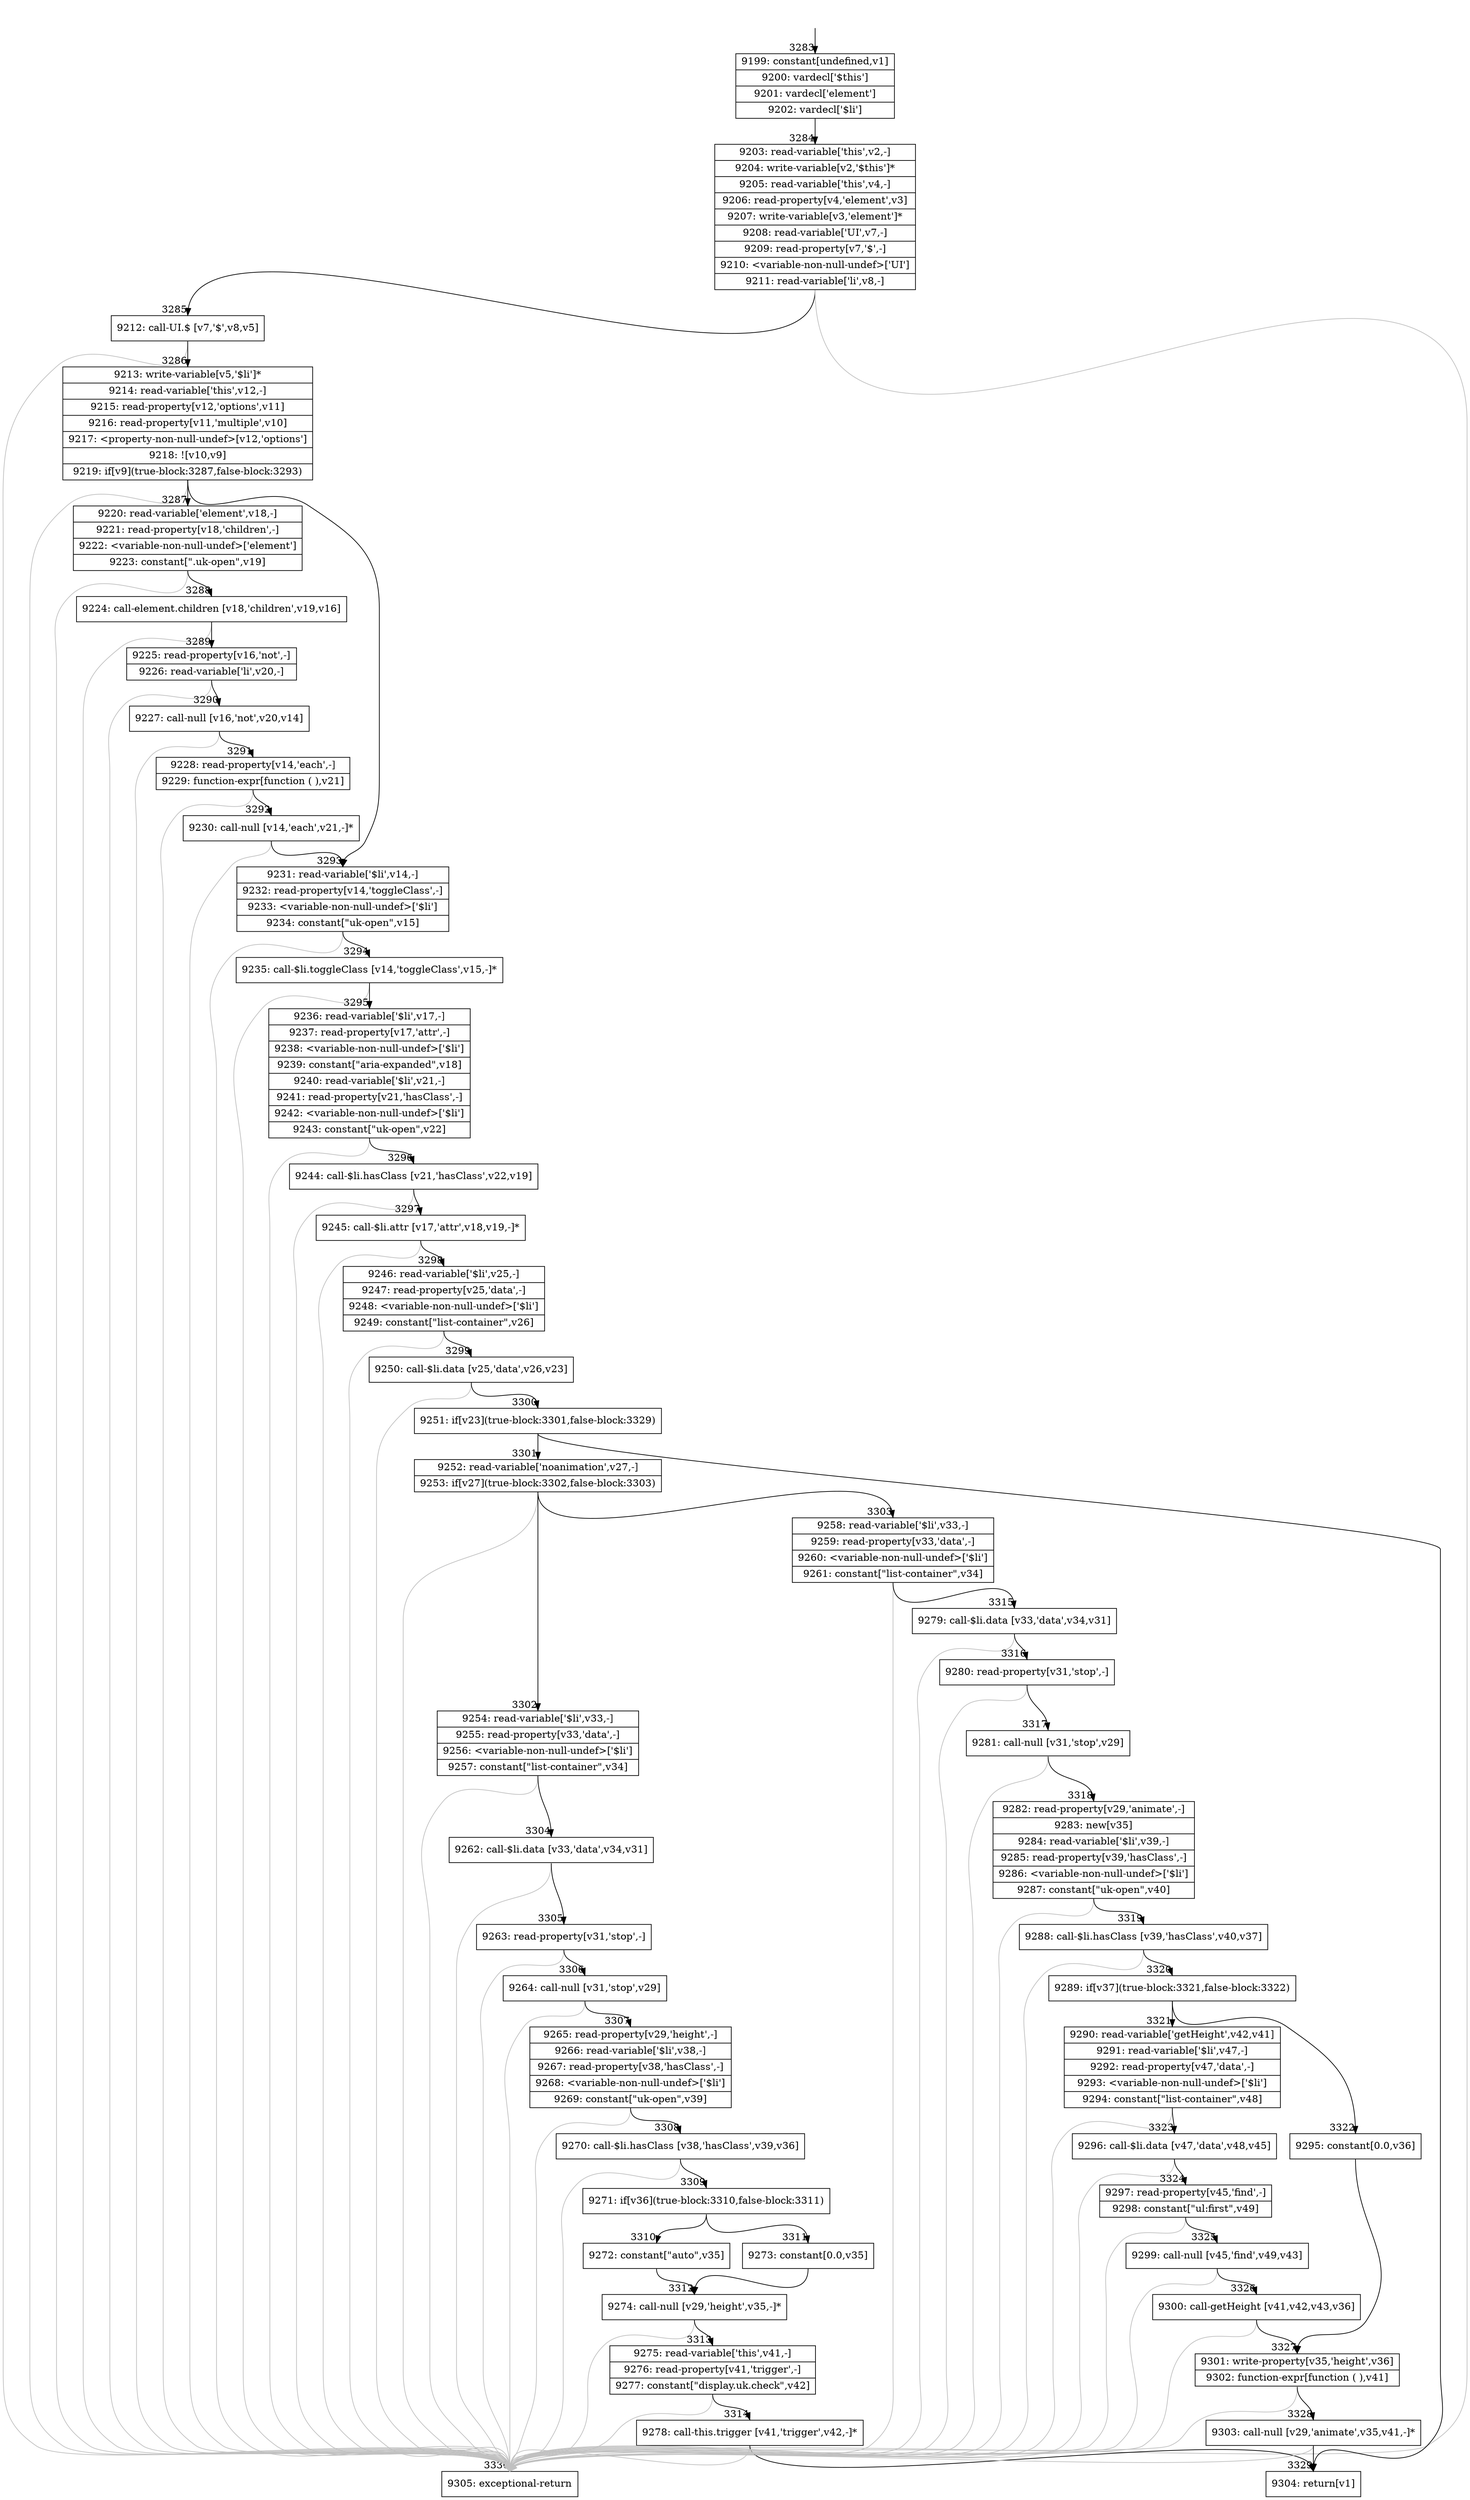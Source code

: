 digraph {
rankdir="TD"
BB_entry250[shape=none,label=""];
BB_entry250 -> BB3283 [tailport=s, headport=n, headlabel="    3283"]
BB3283 [shape=record label="{9199: constant[undefined,v1]|9200: vardecl['$this']|9201: vardecl['element']|9202: vardecl['$li']}" ] 
BB3283 -> BB3284 [tailport=s, headport=n, headlabel="      3284"]
BB3284 [shape=record label="{9203: read-variable['this',v2,-]|9204: write-variable[v2,'$this']*|9205: read-variable['this',v4,-]|9206: read-property[v4,'element',v3]|9207: write-variable[v3,'element']*|9208: read-variable['UI',v7,-]|9209: read-property[v7,'$',-]|9210: \<variable-non-null-undef\>['UI']|9211: read-variable['li',v8,-]}" ] 
BB3284 -> BB3285 [tailport=s, headport=n, headlabel="      3285"]
BB3284 -> BB3330 [tailport=s, headport=n, color=gray, headlabel="      3330"]
BB3285 [shape=record label="{9212: call-UI.$ [v7,'$',v8,v5]}" ] 
BB3285 -> BB3286 [tailport=s, headport=n, headlabel="      3286"]
BB3285 -> BB3330 [tailport=s, headport=n, color=gray]
BB3286 [shape=record label="{9213: write-variable[v5,'$li']*|9214: read-variable['this',v12,-]|9215: read-property[v12,'options',v11]|9216: read-property[v11,'multiple',v10]|9217: \<property-non-null-undef\>[v12,'options']|9218: ![v10,v9]|9219: if[v9](true-block:3287,false-block:3293)}" ] 
BB3286 -> BB3287 [tailport=s, headport=n, headlabel="      3287"]
BB3286 -> BB3293 [tailport=s, headport=n, headlabel="      3293"]
BB3286 -> BB3330 [tailport=s, headport=n, color=gray]
BB3287 [shape=record label="{9220: read-variable['element',v18,-]|9221: read-property[v18,'children',-]|9222: \<variable-non-null-undef\>['element']|9223: constant[\".uk-open\",v19]}" ] 
BB3287 -> BB3288 [tailport=s, headport=n, headlabel="      3288"]
BB3287 -> BB3330 [tailport=s, headport=n, color=gray]
BB3288 [shape=record label="{9224: call-element.children [v18,'children',v19,v16]}" ] 
BB3288 -> BB3289 [tailport=s, headport=n, headlabel="      3289"]
BB3288 -> BB3330 [tailport=s, headport=n, color=gray]
BB3289 [shape=record label="{9225: read-property[v16,'not',-]|9226: read-variable['li',v20,-]}" ] 
BB3289 -> BB3290 [tailport=s, headport=n, headlabel="      3290"]
BB3289 -> BB3330 [tailport=s, headport=n, color=gray]
BB3290 [shape=record label="{9227: call-null [v16,'not',v20,v14]}" ] 
BB3290 -> BB3291 [tailport=s, headport=n, headlabel="      3291"]
BB3290 -> BB3330 [tailport=s, headport=n, color=gray]
BB3291 [shape=record label="{9228: read-property[v14,'each',-]|9229: function-expr[function ( ),v21]}" ] 
BB3291 -> BB3292 [tailport=s, headport=n, headlabel="      3292"]
BB3291 -> BB3330 [tailport=s, headport=n, color=gray]
BB3292 [shape=record label="{9230: call-null [v14,'each',v21,-]*}" ] 
BB3292 -> BB3293 [tailport=s, headport=n]
BB3292 -> BB3330 [tailport=s, headport=n, color=gray]
BB3293 [shape=record label="{9231: read-variable['$li',v14,-]|9232: read-property[v14,'toggleClass',-]|9233: \<variable-non-null-undef\>['$li']|9234: constant[\"uk-open\",v15]}" ] 
BB3293 -> BB3294 [tailport=s, headport=n, headlabel="      3294"]
BB3293 -> BB3330 [tailport=s, headport=n, color=gray]
BB3294 [shape=record label="{9235: call-$li.toggleClass [v14,'toggleClass',v15,-]*}" ] 
BB3294 -> BB3295 [tailport=s, headport=n, headlabel="      3295"]
BB3294 -> BB3330 [tailport=s, headport=n, color=gray]
BB3295 [shape=record label="{9236: read-variable['$li',v17,-]|9237: read-property[v17,'attr',-]|9238: \<variable-non-null-undef\>['$li']|9239: constant[\"aria-expanded\",v18]|9240: read-variable['$li',v21,-]|9241: read-property[v21,'hasClass',-]|9242: \<variable-non-null-undef\>['$li']|9243: constant[\"uk-open\",v22]}" ] 
BB3295 -> BB3296 [tailport=s, headport=n, headlabel="      3296"]
BB3295 -> BB3330 [tailport=s, headport=n, color=gray]
BB3296 [shape=record label="{9244: call-$li.hasClass [v21,'hasClass',v22,v19]}" ] 
BB3296 -> BB3297 [tailport=s, headport=n, headlabel="      3297"]
BB3296 -> BB3330 [tailport=s, headport=n, color=gray]
BB3297 [shape=record label="{9245: call-$li.attr [v17,'attr',v18,v19,-]*}" ] 
BB3297 -> BB3298 [tailport=s, headport=n, headlabel="      3298"]
BB3297 -> BB3330 [tailport=s, headport=n, color=gray]
BB3298 [shape=record label="{9246: read-variable['$li',v25,-]|9247: read-property[v25,'data',-]|9248: \<variable-non-null-undef\>['$li']|9249: constant[\"list-container\",v26]}" ] 
BB3298 -> BB3299 [tailport=s, headport=n, headlabel="      3299"]
BB3298 -> BB3330 [tailport=s, headport=n, color=gray]
BB3299 [shape=record label="{9250: call-$li.data [v25,'data',v26,v23]}" ] 
BB3299 -> BB3300 [tailport=s, headport=n, headlabel="      3300"]
BB3299 -> BB3330 [tailport=s, headport=n, color=gray]
BB3300 [shape=record label="{9251: if[v23](true-block:3301,false-block:3329)}" ] 
BB3300 -> BB3301 [tailport=s, headport=n, headlabel="      3301"]
BB3300 -> BB3329 [tailport=s, headport=n, headlabel="      3329"]
BB3301 [shape=record label="{9252: read-variable['noanimation',v27,-]|9253: if[v27](true-block:3302,false-block:3303)}" ] 
BB3301 -> BB3302 [tailport=s, headport=n, headlabel="      3302"]
BB3301 -> BB3303 [tailport=s, headport=n, headlabel="      3303"]
BB3301 -> BB3330 [tailport=s, headport=n, color=gray]
BB3302 [shape=record label="{9254: read-variable['$li',v33,-]|9255: read-property[v33,'data',-]|9256: \<variable-non-null-undef\>['$li']|9257: constant[\"list-container\",v34]}" ] 
BB3302 -> BB3304 [tailport=s, headport=n, headlabel="      3304"]
BB3302 -> BB3330 [tailport=s, headport=n, color=gray]
BB3303 [shape=record label="{9258: read-variable['$li',v33,-]|9259: read-property[v33,'data',-]|9260: \<variable-non-null-undef\>['$li']|9261: constant[\"list-container\",v34]}" ] 
BB3303 -> BB3315 [tailport=s, headport=n, headlabel="      3315"]
BB3303 -> BB3330 [tailport=s, headport=n, color=gray]
BB3304 [shape=record label="{9262: call-$li.data [v33,'data',v34,v31]}" ] 
BB3304 -> BB3305 [tailport=s, headport=n, headlabel="      3305"]
BB3304 -> BB3330 [tailport=s, headport=n, color=gray]
BB3305 [shape=record label="{9263: read-property[v31,'stop',-]}" ] 
BB3305 -> BB3306 [tailport=s, headport=n, headlabel="      3306"]
BB3305 -> BB3330 [tailport=s, headport=n, color=gray]
BB3306 [shape=record label="{9264: call-null [v31,'stop',v29]}" ] 
BB3306 -> BB3307 [tailport=s, headport=n, headlabel="      3307"]
BB3306 -> BB3330 [tailport=s, headport=n, color=gray]
BB3307 [shape=record label="{9265: read-property[v29,'height',-]|9266: read-variable['$li',v38,-]|9267: read-property[v38,'hasClass',-]|9268: \<variable-non-null-undef\>['$li']|9269: constant[\"uk-open\",v39]}" ] 
BB3307 -> BB3308 [tailport=s, headport=n, headlabel="      3308"]
BB3307 -> BB3330 [tailport=s, headport=n, color=gray]
BB3308 [shape=record label="{9270: call-$li.hasClass [v38,'hasClass',v39,v36]}" ] 
BB3308 -> BB3309 [tailport=s, headport=n, headlabel="      3309"]
BB3308 -> BB3330 [tailport=s, headport=n, color=gray]
BB3309 [shape=record label="{9271: if[v36](true-block:3310,false-block:3311)}" ] 
BB3309 -> BB3310 [tailport=s, headport=n, headlabel="      3310"]
BB3309 -> BB3311 [tailport=s, headport=n, headlabel="      3311"]
BB3310 [shape=record label="{9272: constant[\"auto\",v35]}" ] 
BB3310 -> BB3312 [tailport=s, headport=n, headlabel="      3312"]
BB3311 [shape=record label="{9273: constant[0.0,v35]}" ] 
BB3311 -> BB3312 [tailport=s, headport=n]
BB3312 [shape=record label="{9274: call-null [v29,'height',v35,-]*}" ] 
BB3312 -> BB3313 [tailport=s, headport=n, headlabel="      3313"]
BB3312 -> BB3330 [tailport=s, headport=n, color=gray]
BB3313 [shape=record label="{9275: read-variable['this',v41,-]|9276: read-property[v41,'trigger',-]|9277: constant[\"display.uk.check\",v42]}" ] 
BB3313 -> BB3314 [tailport=s, headport=n, headlabel="      3314"]
BB3313 -> BB3330 [tailport=s, headport=n, color=gray]
BB3314 [shape=record label="{9278: call-this.trigger [v41,'trigger',v42,-]*}" ] 
BB3314 -> BB3329 [tailport=s, headport=n]
BB3314 -> BB3330 [tailport=s, headport=n, color=gray]
BB3315 [shape=record label="{9279: call-$li.data [v33,'data',v34,v31]}" ] 
BB3315 -> BB3316 [tailport=s, headport=n, headlabel="      3316"]
BB3315 -> BB3330 [tailport=s, headport=n, color=gray]
BB3316 [shape=record label="{9280: read-property[v31,'stop',-]}" ] 
BB3316 -> BB3317 [tailport=s, headport=n, headlabel="      3317"]
BB3316 -> BB3330 [tailport=s, headport=n, color=gray]
BB3317 [shape=record label="{9281: call-null [v31,'stop',v29]}" ] 
BB3317 -> BB3318 [tailport=s, headport=n, headlabel="      3318"]
BB3317 -> BB3330 [tailport=s, headport=n, color=gray]
BB3318 [shape=record label="{9282: read-property[v29,'animate',-]|9283: new[v35]|9284: read-variable['$li',v39,-]|9285: read-property[v39,'hasClass',-]|9286: \<variable-non-null-undef\>['$li']|9287: constant[\"uk-open\",v40]}" ] 
BB3318 -> BB3319 [tailport=s, headport=n, headlabel="      3319"]
BB3318 -> BB3330 [tailport=s, headport=n, color=gray]
BB3319 [shape=record label="{9288: call-$li.hasClass [v39,'hasClass',v40,v37]}" ] 
BB3319 -> BB3320 [tailport=s, headport=n, headlabel="      3320"]
BB3319 -> BB3330 [tailport=s, headport=n, color=gray]
BB3320 [shape=record label="{9289: if[v37](true-block:3321,false-block:3322)}" ] 
BB3320 -> BB3321 [tailport=s, headport=n, headlabel="      3321"]
BB3320 -> BB3322 [tailport=s, headport=n, headlabel="      3322"]
BB3321 [shape=record label="{9290: read-variable['getHeight',v42,v41]|9291: read-variable['$li',v47,-]|9292: read-property[v47,'data',-]|9293: \<variable-non-null-undef\>['$li']|9294: constant[\"list-container\",v48]}" ] 
BB3321 -> BB3323 [tailport=s, headport=n, headlabel="      3323"]
BB3321 -> BB3330 [tailport=s, headport=n, color=gray]
BB3322 [shape=record label="{9295: constant[0.0,v36]}" ] 
BB3322 -> BB3327 [tailport=s, headport=n, headlabel="      3327"]
BB3323 [shape=record label="{9296: call-$li.data [v47,'data',v48,v45]}" ] 
BB3323 -> BB3324 [tailport=s, headport=n, headlabel="      3324"]
BB3323 -> BB3330 [tailport=s, headport=n, color=gray]
BB3324 [shape=record label="{9297: read-property[v45,'find',-]|9298: constant[\"ul:first\",v49]}" ] 
BB3324 -> BB3325 [tailport=s, headport=n, headlabel="      3325"]
BB3324 -> BB3330 [tailport=s, headport=n, color=gray]
BB3325 [shape=record label="{9299: call-null [v45,'find',v49,v43]}" ] 
BB3325 -> BB3326 [tailport=s, headport=n, headlabel="      3326"]
BB3325 -> BB3330 [tailport=s, headport=n, color=gray]
BB3326 [shape=record label="{9300: call-getHeight [v41,v42,v43,v36]}" ] 
BB3326 -> BB3327 [tailport=s, headport=n]
BB3326 -> BB3330 [tailport=s, headport=n, color=gray]
BB3327 [shape=record label="{9301: write-property[v35,'height',v36]|9302: function-expr[function ( ),v41]}" ] 
BB3327 -> BB3328 [tailport=s, headport=n, headlabel="      3328"]
BB3327 -> BB3330 [tailport=s, headport=n, color=gray]
BB3328 [shape=record label="{9303: call-null [v29,'animate',v35,v41,-]*}" ] 
BB3328 -> BB3329 [tailport=s, headport=n]
BB3328 -> BB3330 [tailport=s, headport=n, color=gray]
BB3329 [shape=record label="{9304: return[v1]}" ] 
BB3330 [shape=record label="{9305: exceptional-return}" ] 
//#$~ 2532
}
